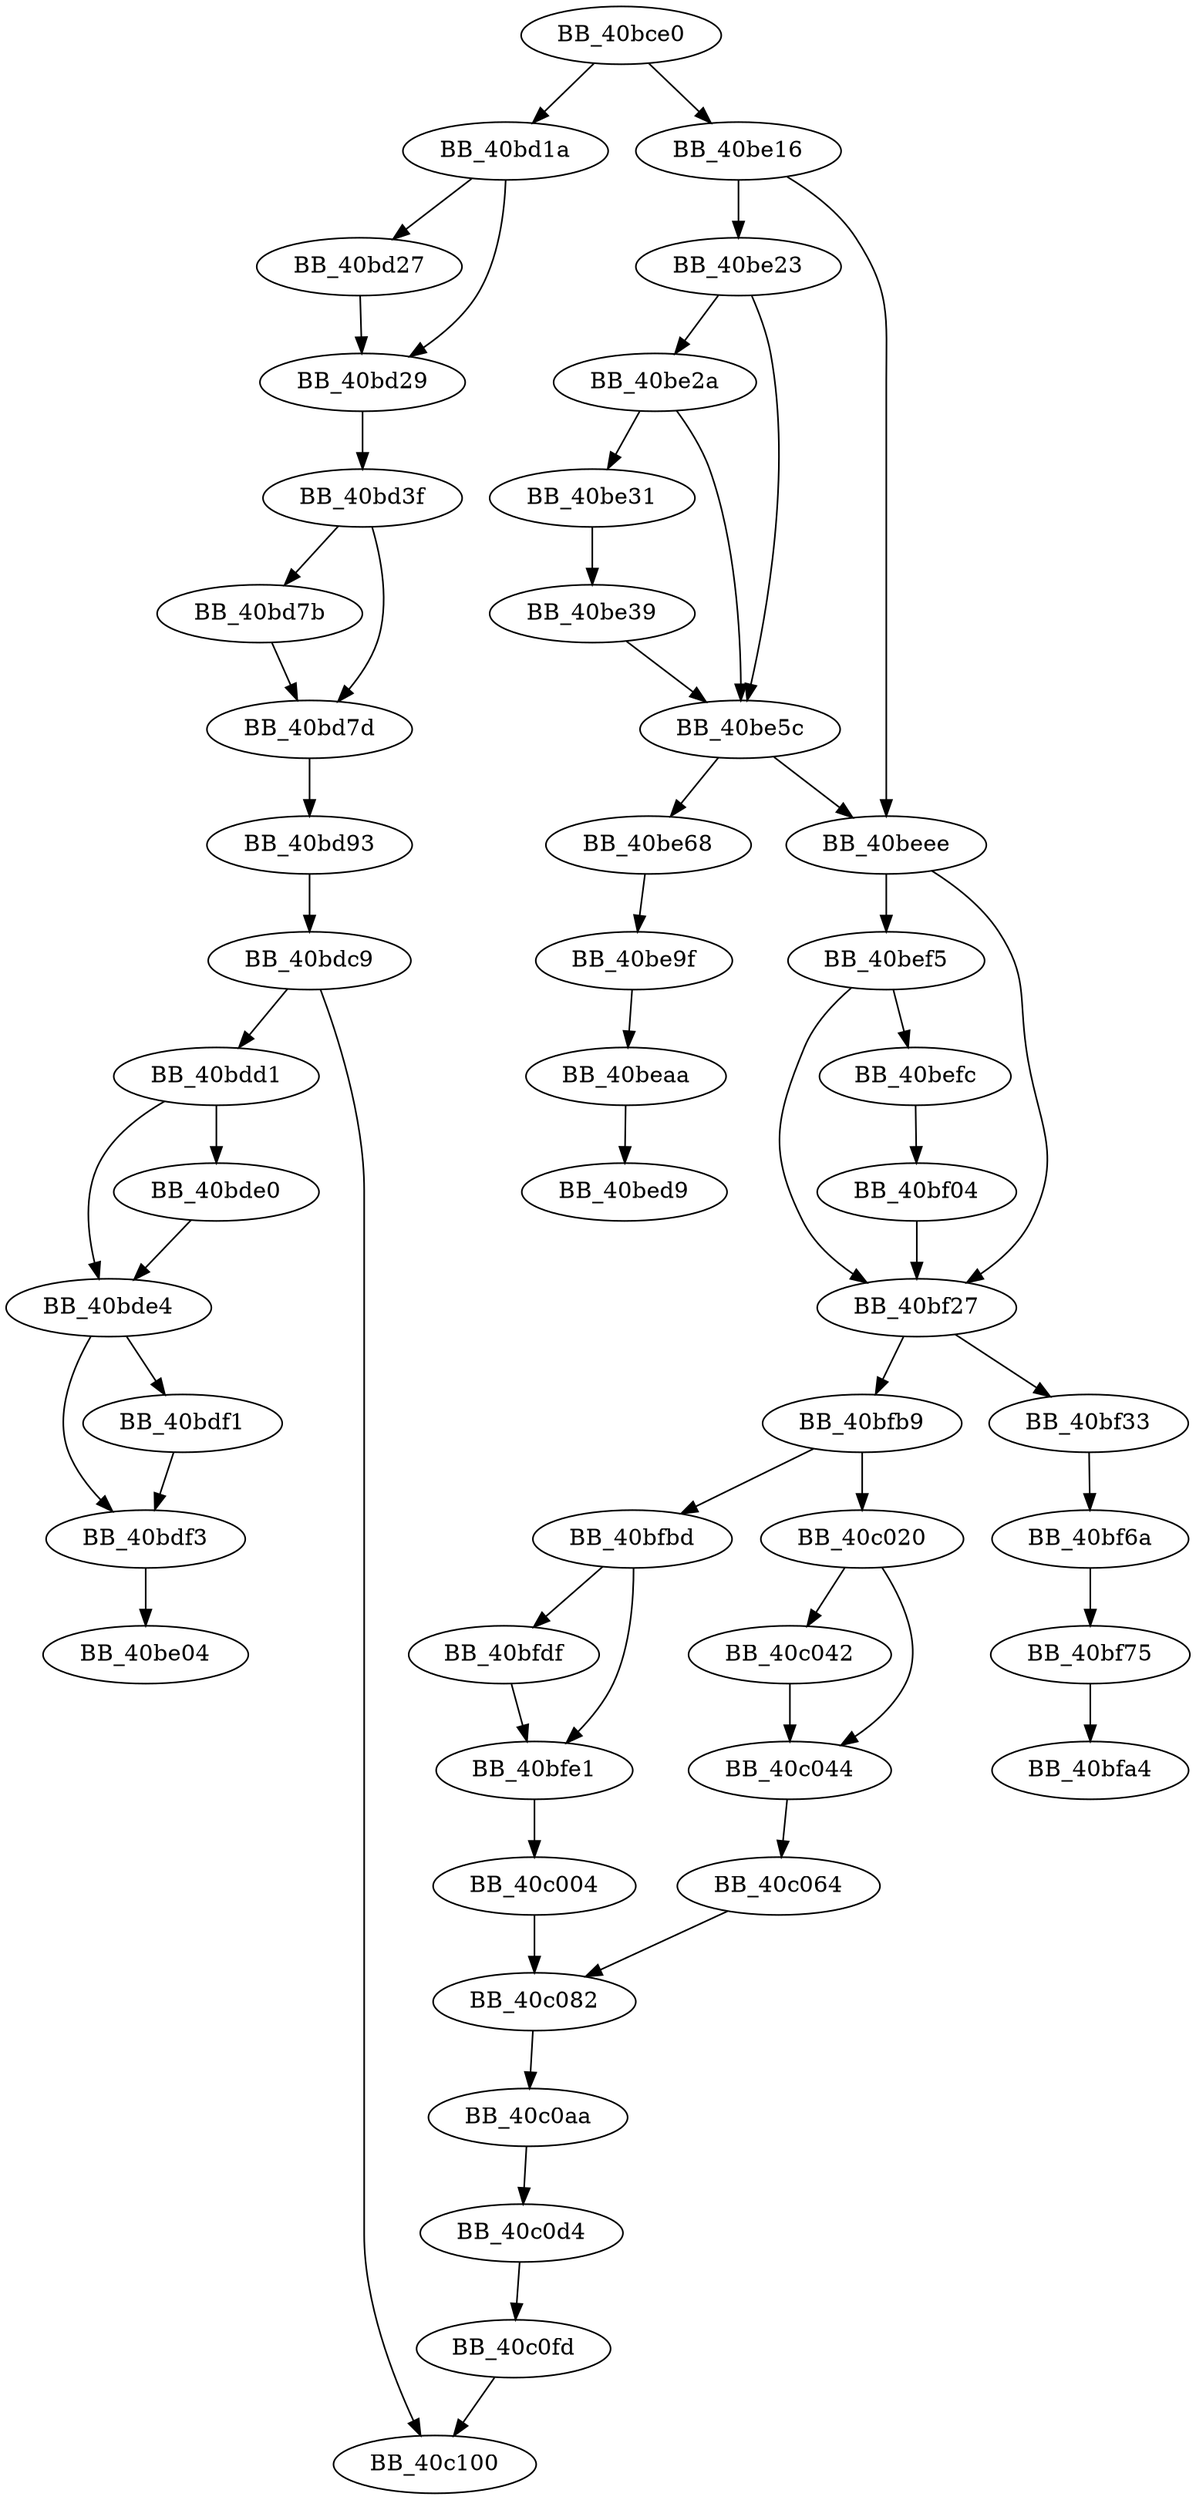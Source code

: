 DiGraph sub_40BCE0{
BB_40bce0->BB_40bd1a
BB_40bce0->BB_40be16
BB_40bd1a->BB_40bd27
BB_40bd1a->BB_40bd29
BB_40bd27->BB_40bd29
BB_40bd29->BB_40bd3f
BB_40bd3f->BB_40bd7b
BB_40bd3f->BB_40bd7d
BB_40bd7b->BB_40bd7d
BB_40bd7d->BB_40bd93
BB_40bd93->BB_40bdc9
BB_40bdc9->BB_40bdd1
BB_40bdc9->BB_40c100
BB_40bdd1->BB_40bde0
BB_40bdd1->BB_40bde4
BB_40bde0->BB_40bde4
BB_40bde4->BB_40bdf1
BB_40bde4->BB_40bdf3
BB_40bdf1->BB_40bdf3
BB_40bdf3->BB_40be04
BB_40be16->BB_40be23
BB_40be16->BB_40beee
BB_40be23->BB_40be2a
BB_40be23->BB_40be5c
BB_40be2a->BB_40be31
BB_40be2a->BB_40be5c
BB_40be31->BB_40be39
BB_40be39->BB_40be5c
BB_40be5c->BB_40be68
BB_40be5c->BB_40beee
BB_40be68->BB_40be9f
BB_40be9f->BB_40beaa
BB_40beaa->BB_40bed9
BB_40beee->BB_40bef5
BB_40beee->BB_40bf27
BB_40bef5->BB_40befc
BB_40bef5->BB_40bf27
BB_40befc->BB_40bf04
BB_40bf04->BB_40bf27
BB_40bf27->BB_40bf33
BB_40bf27->BB_40bfb9
BB_40bf33->BB_40bf6a
BB_40bf6a->BB_40bf75
BB_40bf75->BB_40bfa4
BB_40bfb9->BB_40bfbd
BB_40bfb9->BB_40c020
BB_40bfbd->BB_40bfdf
BB_40bfbd->BB_40bfe1
BB_40bfdf->BB_40bfe1
BB_40bfe1->BB_40c004
BB_40c004->BB_40c082
BB_40c020->BB_40c042
BB_40c020->BB_40c044
BB_40c042->BB_40c044
BB_40c044->BB_40c064
BB_40c064->BB_40c082
BB_40c082->BB_40c0aa
BB_40c0aa->BB_40c0d4
BB_40c0d4->BB_40c0fd
BB_40c0fd->BB_40c100
}
